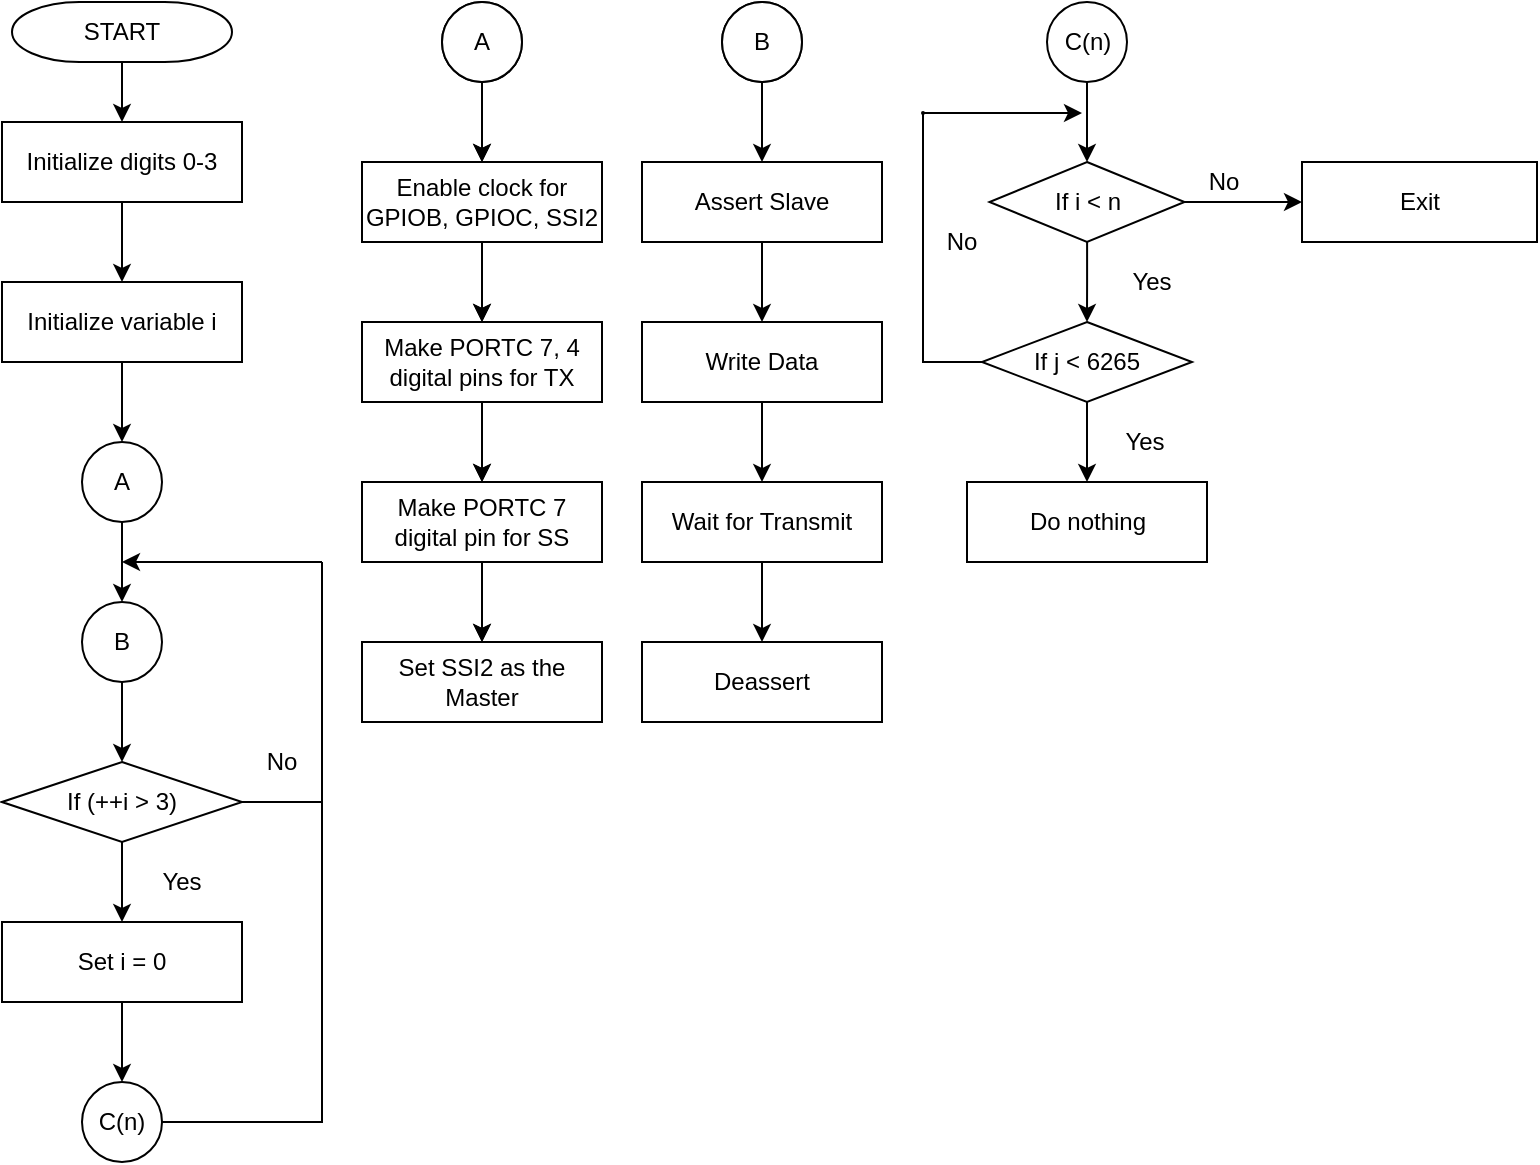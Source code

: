 <mxfile version="13.9.3" type="device"><diagram id="C5RBs43oDa-KdzZeNtuy" name="Page-1"><mxGraphModel dx="1422" dy="763" grid="1" gridSize="10" guides="1" tooltips="1" connect="1" arrows="1" fold="1" page="1" pageScale="1" pageWidth="827" pageHeight="1169" math="0" shadow="0"><root><mxCell id="WIyWlLk6GJQsqaUBKTNV-0"/><mxCell id="WIyWlLk6GJQsqaUBKTNV-1" parent="WIyWlLk6GJQsqaUBKTNV-0"/><mxCell id="sZtHJV-PzysIuj9_CkXg-2" style="edgeStyle=orthogonalEdgeStyle;rounded=0;orthogonalLoop=1;jettySize=auto;html=1;entryX=0.5;entryY=0;entryDx=0;entryDy=0;" edge="1" parent="WIyWlLk6GJQsqaUBKTNV-1" source="sZtHJV-PzysIuj9_CkXg-0"><mxGeometry relative="1" as="geometry"><mxPoint x="90" y="100" as="targetPoint"/></mxGeometry></mxCell><mxCell id="sZtHJV-PzysIuj9_CkXg-0" value="START" style="strokeWidth=1;html=1;shape=mxgraph.flowchart.terminator;whiteSpace=wrap;" vertex="1" parent="WIyWlLk6GJQsqaUBKTNV-1"><mxGeometry x="35" y="40" width="110" height="30" as="geometry"/></mxCell><mxCell id="sZtHJV-PzysIuj9_CkXg-14" style="edgeStyle=orthogonalEdgeStyle;rounded=0;orthogonalLoop=1;jettySize=auto;html=1;entryX=0.5;entryY=0;entryDx=0;entryDy=0;" edge="1" parent="WIyWlLk6GJQsqaUBKTNV-1" source="sZtHJV-PzysIuj9_CkXg-5" target="sZtHJV-PzysIuj9_CkXg-12"><mxGeometry relative="1" as="geometry"/></mxCell><mxCell id="sZtHJV-PzysIuj9_CkXg-5" value="A" style="ellipse;whiteSpace=wrap;html=1;aspect=fixed;strokeWidth=1;" vertex="1" parent="WIyWlLk6GJQsqaUBKTNV-1"><mxGeometry x="70" y="260" width="40" height="40" as="geometry"/></mxCell><mxCell id="sZtHJV-PzysIuj9_CkXg-8" style="edgeStyle=orthogonalEdgeStyle;rounded=0;orthogonalLoop=1;jettySize=auto;html=1;" edge="1" parent="WIyWlLk6GJQsqaUBKTNV-1" source="sZtHJV-PzysIuj9_CkXg-6" target="sZtHJV-PzysIuj9_CkXg-7"><mxGeometry relative="1" as="geometry"/></mxCell><mxCell id="sZtHJV-PzysIuj9_CkXg-6" value="Initialize digits 0-3" style="rounded=0;whiteSpace=wrap;html=1;strokeWidth=1;" vertex="1" parent="WIyWlLk6GJQsqaUBKTNV-1"><mxGeometry x="30" y="100" width="120" height="40" as="geometry"/></mxCell><mxCell id="sZtHJV-PzysIuj9_CkXg-10" style="edgeStyle=orthogonalEdgeStyle;rounded=0;orthogonalLoop=1;jettySize=auto;html=1;entryX=0.5;entryY=0;entryDx=0;entryDy=0;" edge="1" parent="WIyWlLk6GJQsqaUBKTNV-1" source="sZtHJV-PzysIuj9_CkXg-7" target="sZtHJV-PzysIuj9_CkXg-5"><mxGeometry relative="1" as="geometry"/></mxCell><mxCell id="sZtHJV-PzysIuj9_CkXg-7" value="Initialize variable i" style="rounded=0;whiteSpace=wrap;html=1;strokeWidth=1;" vertex="1" parent="WIyWlLk6GJQsqaUBKTNV-1"><mxGeometry x="30" y="180" width="120" height="40" as="geometry"/></mxCell><mxCell id="sZtHJV-PzysIuj9_CkXg-15" style="edgeStyle=orthogonalEdgeStyle;rounded=0;orthogonalLoop=1;jettySize=auto;html=1;entryX=0.5;entryY=0;entryDx=0;entryDy=0;" edge="1" parent="WIyWlLk6GJQsqaUBKTNV-1" source="sZtHJV-PzysIuj9_CkXg-12"><mxGeometry relative="1" as="geometry"><mxPoint x="90" y="420" as="targetPoint"/></mxGeometry></mxCell><mxCell id="sZtHJV-PzysIuj9_CkXg-12" value="B" style="ellipse;whiteSpace=wrap;html=1;aspect=fixed;strokeWidth=1;" vertex="1" parent="WIyWlLk6GJQsqaUBKTNV-1"><mxGeometry x="70" y="340" width="40" height="40" as="geometry"/></mxCell><mxCell id="sZtHJV-PzysIuj9_CkXg-18" style="edgeStyle=orthogonalEdgeStyle;rounded=0;orthogonalLoop=1;jettySize=auto;html=1;entryX=0.5;entryY=0;entryDx=0;entryDy=0;" edge="1" parent="WIyWlLk6GJQsqaUBKTNV-1" source="sZtHJV-PzysIuj9_CkXg-16" target="sZtHJV-PzysIuj9_CkXg-17"><mxGeometry relative="1" as="geometry"/></mxCell><mxCell id="sZtHJV-PzysIuj9_CkXg-28" style="edgeStyle=orthogonalEdgeStyle;rounded=0;orthogonalLoop=1;jettySize=auto;html=1;startArrow=none;startFill=0;endArrow=none;endFill=0;" edge="1" parent="WIyWlLk6GJQsqaUBKTNV-1" source="sZtHJV-PzysIuj9_CkXg-16"><mxGeometry relative="1" as="geometry"><mxPoint x="190" y="440" as="targetPoint"/></mxGeometry></mxCell><mxCell id="sZtHJV-PzysIuj9_CkXg-16" value="If (++i &amp;gt; 3)" style="rhombus;whiteSpace=wrap;html=1;strokeWidth=1;" vertex="1" parent="WIyWlLk6GJQsqaUBKTNV-1"><mxGeometry x="30" y="420" width="120" height="40" as="geometry"/></mxCell><mxCell id="sZtHJV-PzysIuj9_CkXg-22" style="edgeStyle=orthogonalEdgeStyle;rounded=0;orthogonalLoop=1;jettySize=auto;html=1;entryX=0.5;entryY=0;entryDx=0;entryDy=0;" edge="1" parent="WIyWlLk6GJQsqaUBKTNV-1" source="sZtHJV-PzysIuj9_CkXg-17" target="sZtHJV-PzysIuj9_CkXg-21"><mxGeometry relative="1" as="geometry"/></mxCell><mxCell id="sZtHJV-PzysIuj9_CkXg-17" value="Set i = 0" style="rounded=0;whiteSpace=wrap;html=1;strokeWidth=1;" vertex="1" parent="WIyWlLk6GJQsqaUBKTNV-1"><mxGeometry x="30" y="500" width="120" height="40" as="geometry"/></mxCell><mxCell id="sZtHJV-PzysIuj9_CkXg-19" value="Yes" style="text;html=1;strokeColor=none;fillColor=none;align=center;verticalAlign=middle;whiteSpace=wrap;rounded=0;" vertex="1" parent="WIyWlLk6GJQsqaUBKTNV-1"><mxGeometry x="100" y="470" width="40" height="20" as="geometry"/></mxCell><mxCell id="sZtHJV-PzysIuj9_CkXg-26" style="edgeStyle=orthogonalEdgeStyle;rounded=0;orthogonalLoop=1;jettySize=auto;html=1;exitX=1;exitY=0.5;exitDx=0;exitDy=0;endArrow=none;endFill=0;" edge="1" parent="WIyWlLk6GJQsqaUBKTNV-1" source="sZtHJV-PzysIuj9_CkXg-21"><mxGeometry relative="1" as="geometry"><mxPoint x="190" y="320" as="targetPoint"/><Array as="points"><mxPoint x="190" y="600"/><mxPoint x="190" y="320"/></Array></mxGeometry></mxCell><mxCell id="sZtHJV-PzysIuj9_CkXg-21" value="C(n)" style="ellipse;whiteSpace=wrap;html=1;aspect=fixed;strokeWidth=1;" vertex="1" parent="WIyWlLk6GJQsqaUBKTNV-1"><mxGeometry x="70" y="580" width="40" height="40" as="geometry"/></mxCell><mxCell id="sZtHJV-PzysIuj9_CkXg-27" style="edgeStyle=orthogonalEdgeStyle;rounded=0;orthogonalLoop=1;jettySize=auto;html=1;endArrow=classic;endFill=1;" edge="1" parent="WIyWlLk6GJQsqaUBKTNV-1"><mxGeometry relative="1" as="geometry"><mxPoint x="90" y="320" as="targetPoint"/><mxPoint x="190" y="320" as="sourcePoint"/></mxGeometry></mxCell><mxCell id="sZtHJV-PzysIuj9_CkXg-29" value="No" style="text;html=1;strokeColor=none;fillColor=none;align=center;verticalAlign=middle;whiteSpace=wrap;rounded=0;" vertex="1" parent="WIyWlLk6GJQsqaUBKTNV-1"><mxGeometry x="150" y="410" width="40" height="20" as="geometry"/></mxCell><mxCell id="sZtHJV-PzysIuj9_CkXg-35" style="edgeStyle=orthogonalEdgeStyle;rounded=0;orthogonalLoop=1;jettySize=auto;html=1;entryX=0.5;entryY=0;entryDx=0;entryDy=0;startArrow=none;startFill=0;endArrow=classic;endFill=1;" edge="1" parent="WIyWlLk6GJQsqaUBKTNV-1" source="sZtHJV-PzysIuj9_CkXg-30" target="sZtHJV-PzysIuj9_CkXg-31"><mxGeometry relative="1" as="geometry"/></mxCell><mxCell id="sZtHJV-PzysIuj9_CkXg-30" value="A" style="ellipse;whiteSpace=wrap;html=1;aspect=fixed;strokeWidth=1;" vertex="1" parent="WIyWlLk6GJQsqaUBKTNV-1"><mxGeometry x="250" y="40" width="40" height="40" as="geometry"/></mxCell><mxCell id="sZtHJV-PzysIuj9_CkXg-36" style="edgeStyle=orthogonalEdgeStyle;rounded=0;orthogonalLoop=1;jettySize=auto;html=1;entryX=0.5;entryY=0;entryDx=0;entryDy=0;startArrow=none;startFill=0;endArrow=classic;endFill=1;" edge="1" parent="WIyWlLk6GJQsqaUBKTNV-1" source="sZtHJV-PzysIuj9_CkXg-31" target="sZtHJV-PzysIuj9_CkXg-32"><mxGeometry relative="1" as="geometry"/></mxCell><mxCell id="sZtHJV-PzysIuj9_CkXg-31" value="Enable clock for GPIOB, GPIOC, SSI2" style="rounded=0;whiteSpace=wrap;html=1;strokeWidth=1;" vertex="1" parent="WIyWlLk6GJQsqaUBKTNV-1"><mxGeometry x="210" y="120" width="120" height="40" as="geometry"/></mxCell><mxCell id="sZtHJV-PzysIuj9_CkXg-37" style="edgeStyle=orthogonalEdgeStyle;rounded=0;orthogonalLoop=1;jettySize=auto;html=1;entryX=0.5;entryY=0;entryDx=0;entryDy=0;startArrow=none;startFill=0;endArrow=classic;endFill=1;" edge="1" parent="WIyWlLk6GJQsqaUBKTNV-1" source="sZtHJV-PzysIuj9_CkXg-32" target="sZtHJV-PzysIuj9_CkXg-33"><mxGeometry relative="1" as="geometry"/></mxCell><mxCell id="sZtHJV-PzysIuj9_CkXg-32" value="Make PORTC 7, 4 digital pins for TX" style="rounded=0;whiteSpace=wrap;html=1;strokeWidth=1;" vertex="1" parent="WIyWlLk6GJQsqaUBKTNV-1"><mxGeometry x="210" y="200" width="120" height="40" as="geometry"/></mxCell><mxCell id="sZtHJV-PzysIuj9_CkXg-38" style="edgeStyle=orthogonalEdgeStyle;rounded=0;orthogonalLoop=1;jettySize=auto;html=1;entryX=0.5;entryY=0;entryDx=0;entryDy=0;startArrow=none;startFill=0;endArrow=classic;endFill=1;" edge="1" parent="WIyWlLk6GJQsqaUBKTNV-1" source="sZtHJV-PzysIuj9_CkXg-33" target="sZtHJV-PzysIuj9_CkXg-34"><mxGeometry relative="1" as="geometry"/></mxCell><mxCell id="sZtHJV-PzysIuj9_CkXg-33" value="Make PORTC 7 digital pin for SS" style="rounded=0;whiteSpace=wrap;html=1;strokeWidth=1;" vertex="1" parent="WIyWlLk6GJQsqaUBKTNV-1"><mxGeometry x="210" y="280" width="120" height="40" as="geometry"/></mxCell><mxCell id="sZtHJV-PzysIuj9_CkXg-34" value="Set SSI2 as the Master" style="rounded=0;whiteSpace=wrap;html=1;strokeWidth=1;" vertex="1" parent="WIyWlLk6GJQsqaUBKTNV-1"><mxGeometry x="210" y="360" width="120" height="40" as="geometry"/></mxCell><mxCell id="sZtHJV-PzysIuj9_CkXg-39" style="edgeStyle=orthogonalEdgeStyle;rounded=0;orthogonalLoop=1;jettySize=auto;html=1;entryX=0.5;entryY=0;entryDx=0;entryDy=0;startArrow=none;startFill=0;endArrow=classic;endFill=1;" edge="1" parent="WIyWlLk6GJQsqaUBKTNV-1" source="sZtHJV-PzysIuj9_CkXg-40" target="sZtHJV-PzysIuj9_CkXg-42"><mxGeometry relative="1" as="geometry"/></mxCell><mxCell id="sZtHJV-PzysIuj9_CkXg-40" value="A" style="ellipse;whiteSpace=wrap;html=1;aspect=fixed;strokeWidth=1;" vertex="1" parent="WIyWlLk6GJQsqaUBKTNV-1"><mxGeometry x="250" y="40" width="40" height="40" as="geometry"/></mxCell><mxCell id="sZtHJV-PzysIuj9_CkXg-41" style="edgeStyle=orthogonalEdgeStyle;rounded=0;orthogonalLoop=1;jettySize=auto;html=1;entryX=0.5;entryY=0;entryDx=0;entryDy=0;startArrow=none;startFill=0;endArrow=classic;endFill=1;" edge="1" parent="WIyWlLk6GJQsqaUBKTNV-1" source="sZtHJV-PzysIuj9_CkXg-42" target="sZtHJV-PzysIuj9_CkXg-44"><mxGeometry relative="1" as="geometry"/></mxCell><mxCell id="sZtHJV-PzysIuj9_CkXg-42" value="Enable clock for GPIOB, GPIOC, SSI2" style="rounded=0;whiteSpace=wrap;html=1;strokeWidth=1;" vertex="1" parent="WIyWlLk6GJQsqaUBKTNV-1"><mxGeometry x="210" y="120" width="120" height="40" as="geometry"/></mxCell><mxCell id="sZtHJV-PzysIuj9_CkXg-43" style="edgeStyle=orthogonalEdgeStyle;rounded=0;orthogonalLoop=1;jettySize=auto;html=1;entryX=0.5;entryY=0;entryDx=0;entryDy=0;startArrow=none;startFill=0;endArrow=classic;endFill=1;" edge="1" parent="WIyWlLk6GJQsqaUBKTNV-1" source="sZtHJV-PzysIuj9_CkXg-44" target="sZtHJV-PzysIuj9_CkXg-46"><mxGeometry relative="1" as="geometry"/></mxCell><mxCell id="sZtHJV-PzysIuj9_CkXg-44" value="Make PORTC 7, 4 digital pins for TX" style="rounded=0;whiteSpace=wrap;html=1;strokeWidth=1;" vertex="1" parent="WIyWlLk6GJQsqaUBKTNV-1"><mxGeometry x="210" y="200" width="120" height="40" as="geometry"/></mxCell><mxCell id="sZtHJV-PzysIuj9_CkXg-45" style="edgeStyle=orthogonalEdgeStyle;rounded=0;orthogonalLoop=1;jettySize=auto;html=1;entryX=0.5;entryY=0;entryDx=0;entryDy=0;startArrow=none;startFill=0;endArrow=classic;endFill=1;" edge="1" parent="WIyWlLk6GJQsqaUBKTNV-1" source="sZtHJV-PzysIuj9_CkXg-46" target="sZtHJV-PzysIuj9_CkXg-47"><mxGeometry relative="1" as="geometry"/></mxCell><mxCell id="sZtHJV-PzysIuj9_CkXg-46" value="Make PORTC 7 digital pin for SS" style="rounded=0;whiteSpace=wrap;html=1;strokeWidth=1;" vertex="1" parent="WIyWlLk6GJQsqaUBKTNV-1"><mxGeometry x="210" y="280" width="120" height="40" as="geometry"/></mxCell><mxCell id="sZtHJV-PzysIuj9_CkXg-47" value="Set SSI2 as the Master" style="rounded=0;whiteSpace=wrap;html=1;strokeWidth=1;" vertex="1" parent="WIyWlLk6GJQsqaUBKTNV-1"><mxGeometry x="210" y="360" width="120" height="40" as="geometry"/></mxCell><mxCell id="sZtHJV-PzysIuj9_CkXg-48" style="edgeStyle=orthogonalEdgeStyle;rounded=0;orthogonalLoop=1;jettySize=auto;html=1;entryX=0.5;entryY=0;entryDx=0;entryDy=0;startArrow=none;startFill=0;endArrow=classic;endFill=1;" edge="1" parent="WIyWlLk6GJQsqaUBKTNV-1" source="sZtHJV-PzysIuj9_CkXg-49" target="sZtHJV-PzysIuj9_CkXg-51"><mxGeometry relative="1" as="geometry"/></mxCell><mxCell id="sZtHJV-PzysIuj9_CkXg-49" value="B" style="ellipse;whiteSpace=wrap;html=1;aspect=fixed;strokeWidth=1;" vertex="1" parent="WIyWlLk6GJQsqaUBKTNV-1"><mxGeometry x="390" y="40" width="40" height="40" as="geometry"/></mxCell><mxCell id="sZtHJV-PzysIuj9_CkXg-50" style="edgeStyle=orthogonalEdgeStyle;rounded=0;orthogonalLoop=1;jettySize=auto;html=1;entryX=0.5;entryY=0;entryDx=0;entryDy=0;startArrow=none;startFill=0;endArrow=classic;endFill=1;" edge="1" parent="WIyWlLk6GJQsqaUBKTNV-1" source="sZtHJV-PzysIuj9_CkXg-51" target="sZtHJV-PzysIuj9_CkXg-53"><mxGeometry relative="1" as="geometry"/></mxCell><mxCell id="sZtHJV-PzysIuj9_CkXg-51" value="Assert Slave" style="rounded=0;whiteSpace=wrap;html=1;strokeWidth=1;" vertex="1" parent="WIyWlLk6GJQsqaUBKTNV-1"><mxGeometry x="350" y="120" width="120" height="40" as="geometry"/></mxCell><mxCell id="sZtHJV-PzysIuj9_CkXg-52" style="edgeStyle=orthogonalEdgeStyle;rounded=0;orthogonalLoop=1;jettySize=auto;html=1;entryX=0.5;entryY=0;entryDx=0;entryDy=0;startArrow=none;startFill=0;endArrow=classic;endFill=1;" edge="1" parent="WIyWlLk6GJQsqaUBKTNV-1" source="sZtHJV-PzysIuj9_CkXg-53" target="sZtHJV-PzysIuj9_CkXg-55"><mxGeometry relative="1" as="geometry"/></mxCell><mxCell id="sZtHJV-PzysIuj9_CkXg-53" value="Write Data" style="rounded=0;whiteSpace=wrap;html=1;strokeWidth=1;" vertex="1" parent="WIyWlLk6GJQsqaUBKTNV-1"><mxGeometry x="350" y="200" width="120" height="40" as="geometry"/></mxCell><mxCell id="sZtHJV-PzysIuj9_CkXg-54" style="edgeStyle=orthogonalEdgeStyle;rounded=0;orthogonalLoop=1;jettySize=auto;html=1;entryX=0.5;entryY=0;entryDx=0;entryDy=0;startArrow=none;startFill=0;endArrow=classic;endFill=1;" edge="1" parent="WIyWlLk6GJQsqaUBKTNV-1" source="sZtHJV-PzysIuj9_CkXg-55" target="sZtHJV-PzysIuj9_CkXg-56"><mxGeometry relative="1" as="geometry"/></mxCell><mxCell id="sZtHJV-PzysIuj9_CkXg-55" value="Wait for Transmit" style="rounded=0;whiteSpace=wrap;html=1;strokeWidth=1;" vertex="1" parent="WIyWlLk6GJQsqaUBKTNV-1"><mxGeometry x="350" y="280" width="120" height="40" as="geometry"/></mxCell><mxCell id="sZtHJV-PzysIuj9_CkXg-56" value="Deassert" style="rounded=0;whiteSpace=wrap;html=1;strokeWidth=1;" vertex="1" parent="WIyWlLk6GJQsqaUBKTNV-1"><mxGeometry x="350" y="360" width="120" height="40" as="geometry"/></mxCell><mxCell id="sZtHJV-PzysIuj9_CkXg-57" value="B" style="ellipse;whiteSpace=wrap;html=1;aspect=fixed;strokeWidth=1;" vertex="1" parent="WIyWlLk6GJQsqaUBKTNV-1"><mxGeometry x="390" y="40" width="40" height="40" as="geometry"/></mxCell><mxCell id="sZtHJV-PzysIuj9_CkXg-62" style="edgeStyle=orthogonalEdgeStyle;rounded=0;orthogonalLoop=1;jettySize=auto;html=1;entryX=0.5;entryY=0;entryDx=0;entryDy=0;startArrow=none;startFill=0;endArrow=classic;endFill=1;" edge="1" parent="WIyWlLk6GJQsqaUBKTNV-1" source="sZtHJV-PzysIuj9_CkXg-58" target="sZtHJV-PzysIuj9_CkXg-60"><mxGeometry relative="1" as="geometry"/></mxCell><mxCell id="sZtHJV-PzysIuj9_CkXg-58" value="C(n)" style="ellipse;whiteSpace=wrap;html=1;aspect=fixed;strokeWidth=1;" vertex="1" parent="WIyWlLk6GJQsqaUBKTNV-1"><mxGeometry x="552.5" y="40" width="40" height="40" as="geometry"/></mxCell><mxCell id="sZtHJV-PzysIuj9_CkXg-63" style="edgeStyle=orthogonalEdgeStyle;rounded=0;orthogonalLoop=1;jettySize=auto;html=1;entryX=0.5;entryY=0;entryDx=0;entryDy=0;startArrow=none;startFill=0;endArrow=classic;endFill=1;" edge="1" parent="WIyWlLk6GJQsqaUBKTNV-1" source="sZtHJV-PzysIuj9_CkXg-60" target="sZtHJV-PzysIuj9_CkXg-61"><mxGeometry relative="1" as="geometry"/></mxCell><mxCell id="sZtHJV-PzysIuj9_CkXg-74" style="edgeStyle=orthogonalEdgeStyle;rounded=0;orthogonalLoop=1;jettySize=auto;html=1;entryX=0;entryY=0.5;entryDx=0;entryDy=0;startArrow=none;startFill=0;endArrow=classic;endFill=1;" edge="1" parent="WIyWlLk6GJQsqaUBKTNV-1" source="sZtHJV-PzysIuj9_CkXg-60" target="sZtHJV-PzysIuj9_CkXg-73"><mxGeometry relative="1" as="geometry"/></mxCell><mxCell id="sZtHJV-PzysIuj9_CkXg-60" value="If i &amp;lt; n" style="rhombus;whiteSpace=wrap;html=1;strokeWidth=1;" vertex="1" parent="WIyWlLk6GJQsqaUBKTNV-1"><mxGeometry x="523.75" y="120" width="97.5" height="40" as="geometry"/></mxCell><mxCell id="sZtHJV-PzysIuj9_CkXg-64" style="edgeStyle=orthogonalEdgeStyle;rounded=0;orthogonalLoop=1;jettySize=auto;html=1;startArrow=none;startFill=0;endArrow=classic;endFill=1;" edge="1" parent="WIyWlLk6GJQsqaUBKTNV-1" source="sZtHJV-PzysIuj9_CkXg-61"><mxGeometry relative="1" as="geometry"><mxPoint x="572.5" y="280" as="targetPoint"/></mxGeometry></mxCell><mxCell id="sZtHJV-PzysIuj9_CkXg-68" style="edgeStyle=orthogonalEdgeStyle;rounded=0;orthogonalLoop=1;jettySize=auto;html=1;exitX=0;exitY=0.5;exitDx=0;exitDy=0;startArrow=none;startFill=0;endArrow=none;endFill=0;" edge="1" parent="WIyWlLk6GJQsqaUBKTNV-1" source="sZtHJV-PzysIuj9_CkXg-61" target="sZtHJV-PzysIuj9_CkXg-69"><mxGeometry relative="1" as="geometry"><mxPoint x="490" y="100" as="targetPoint"/></mxGeometry></mxCell><mxCell id="sZtHJV-PzysIuj9_CkXg-61" value="If j &amp;lt; 6265" style="rhombus;whiteSpace=wrap;html=1;strokeWidth=1;" vertex="1" parent="WIyWlLk6GJQsqaUBKTNV-1"><mxGeometry x="520" y="200" width="105" height="40" as="geometry"/></mxCell><mxCell id="sZtHJV-PzysIuj9_CkXg-65" value="Do nothing" style="rounded=0;whiteSpace=wrap;html=1;strokeWidth=1;" vertex="1" parent="WIyWlLk6GJQsqaUBKTNV-1"><mxGeometry x="512.5" y="280" width="120" height="40" as="geometry"/></mxCell><mxCell id="sZtHJV-PzysIuj9_CkXg-66" value="Yes" style="text;html=1;strokeColor=none;fillColor=none;align=center;verticalAlign=middle;whiteSpace=wrap;rounded=0;" vertex="1" parent="WIyWlLk6GJQsqaUBKTNV-1"><mxGeometry x="585" y="170" width="40" height="20" as="geometry"/></mxCell><mxCell id="sZtHJV-PzysIuj9_CkXg-67" value="Yes" style="text;html=1;align=center;verticalAlign=middle;resizable=0;points=[];autosize=1;" vertex="1" parent="WIyWlLk6GJQsqaUBKTNV-1"><mxGeometry x="581.25" y="250" width="40" height="20" as="geometry"/></mxCell><mxCell id="sZtHJV-PzysIuj9_CkXg-71" style="edgeStyle=orthogonalEdgeStyle;rounded=0;orthogonalLoop=1;jettySize=auto;html=1;startArrow=none;startFill=0;endArrow=classic;endFill=1;" edge="1" parent="WIyWlLk6GJQsqaUBKTNV-1" source="sZtHJV-PzysIuj9_CkXg-69"><mxGeometry relative="1" as="geometry"><mxPoint x="570" y="95.5" as="targetPoint"/></mxGeometry></mxCell><mxCell id="sZtHJV-PzysIuj9_CkXg-69" value="" style="ellipse;whiteSpace=wrap;html=1;aspect=fixed;" vertex="1" parent="WIyWlLk6GJQsqaUBKTNV-1"><mxGeometry x="490" y="95" width="1" height="1" as="geometry"/></mxCell><mxCell id="sZtHJV-PzysIuj9_CkXg-72" value="No" style="text;html=1;strokeColor=none;fillColor=none;align=center;verticalAlign=middle;whiteSpace=wrap;rounded=0;" vertex="1" parent="WIyWlLk6GJQsqaUBKTNV-1"><mxGeometry x="490" y="150" width="40" height="20" as="geometry"/></mxCell><mxCell id="sZtHJV-PzysIuj9_CkXg-73" value="Exit" style="rounded=0;whiteSpace=wrap;html=1;strokeWidth=1;" vertex="1" parent="WIyWlLk6GJQsqaUBKTNV-1"><mxGeometry x="680" y="120" width="117.5" height="40" as="geometry"/></mxCell><mxCell id="sZtHJV-PzysIuj9_CkXg-75" value="No" style="text;html=1;strokeColor=none;fillColor=none;align=center;verticalAlign=middle;whiteSpace=wrap;rounded=0;" vertex="1" parent="WIyWlLk6GJQsqaUBKTNV-1"><mxGeometry x="621.25" y="120" width="40" height="20" as="geometry"/></mxCell></root></mxGraphModel></diagram></mxfile>